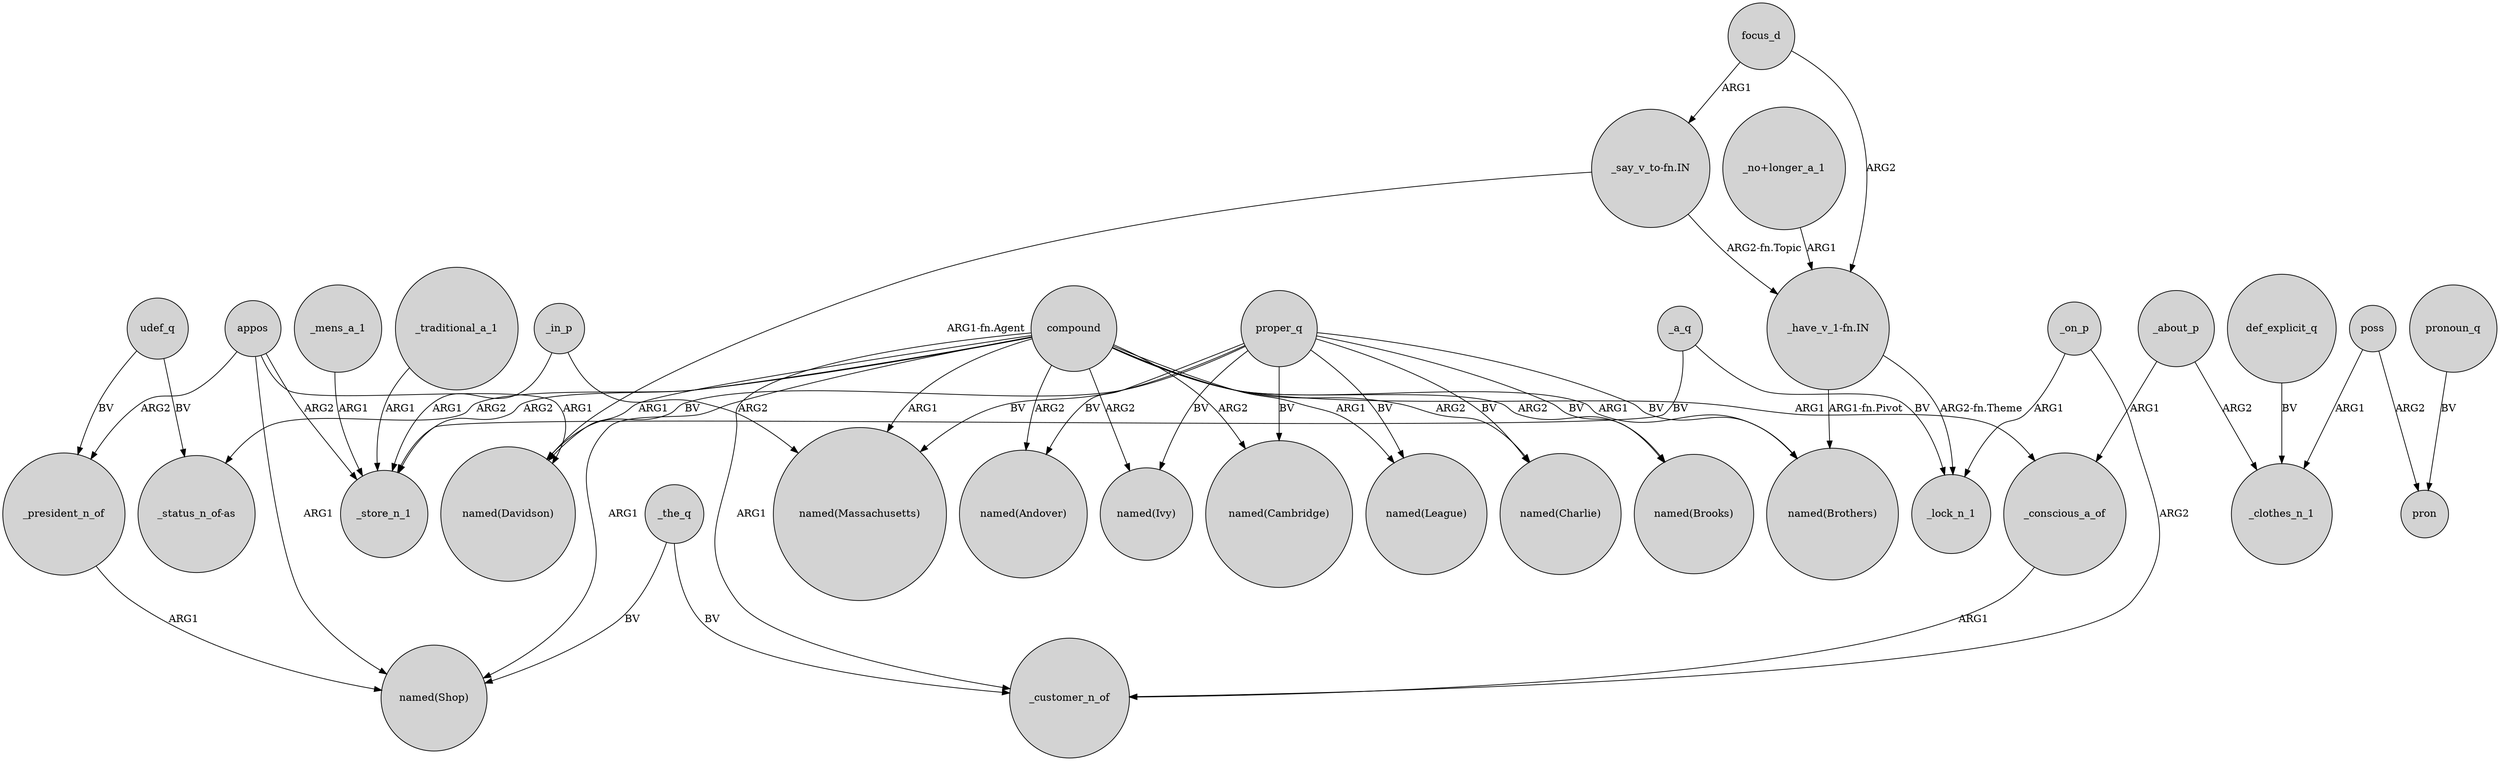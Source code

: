 digraph {
	node [shape=circle style=filled]
	appos -> "named(Shop)" [label=ARG1]
	_president_n_of -> "named(Shop)" [label=ARG1]
	_about_p -> _clothes_n_1 [label=ARG2]
	poss -> pron [label=ARG2]
	_a_q -> _store_n_1 [label=BV]
	proper_q -> "named(Brothers)" [label=BV]
	"_say_v_to-fn.IN" -> "named(Davidson)" [label="ARG1-fn.Agent"]
	focus_d -> "_have_v_1-fn.IN" [label=ARG2]
	compound -> "named(Andover)" [label=ARG2]
	_a_q -> _lock_n_1 [label=BV]
	compound -> "named(Charlie)" [label=ARG2]
	compound -> "named(Shop)" [label=ARG1]
	_mens_a_1 -> _store_n_1 [label=ARG1]
	_in_p -> "named(Massachusetts)" [label=ARG2]
	compound -> _customer_n_of [label=ARG1]
	appos -> "named(Davidson)" [label=ARG1]
	compound -> "_status_n_of-as" [label=ARG2]
	compound -> "named(Brothers)" [label=ARG1]
	_traditional_a_1 -> _store_n_1 [label=ARG1]
	_on_p -> _customer_n_of [label=ARG2]
	compound -> "named(Ivy)" [label=ARG2]
	appos -> _president_n_of [label=ARG2]
	_the_q -> _customer_n_of [label=BV]
	pronoun_q -> pron [label=BV]
	proper_q -> "named(Andover)" [label=BV]
	_conscious_a_of -> _customer_n_of [label=ARG1]
	proper_q -> "named(Cambridge)" [label=BV]
	compound -> _conscious_a_of [label=ARG1]
	udef_q -> _president_n_of [label=BV]
	_in_p -> _store_n_1 [label=ARG1]
	proper_q -> "named(League)" [label=BV]
	compound -> "named(Brooks)" [label=ARG2]
	"_no+longer_a_1" -> "_have_v_1-fn.IN" [label=ARG1]
	appos -> _store_n_1 [label=ARG2]
	_the_q -> "named(Shop)" [label=BV]
	udef_q -> "_status_n_of-as" [label=BV]
	"_have_v_1-fn.IN" -> "named(Brothers)" [label="ARG1-fn.Pivot"]
	proper_q -> "named(Ivy)" [label=BV]
	proper_q -> "named(Massachusetts)" [label=BV]
	"_say_v_to-fn.IN" -> "_have_v_1-fn.IN" [label="ARG2-fn.Topic"]
	poss -> _clothes_n_1 [label=ARG1]
	proper_q -> "named(Brooks)" [label=BV]
	compound -> _store_n_1 [label=ARG2]
	proper_q -> "named(Charlie)" [label=BV]
	compound -> "named(League)" [label=ARG1]
	def_explicit_q -> _clothes_n_1 [label=BV]
	proper_q -> "named(Davidson)" [label=BV]
	compound -> "named(Davidson)" [label=ARG1]
	compound -> "named(Massachusetts)" [label=ARG1]
	"_have_v_1-fn.IN" -> _lock_n_1 [label="ARG2-fn.Theme"]
	_about_p -> _conscious_a_of [label=ARG1]
	_on_p -> _lock_n_1 [label=ARG1]
	focus_d -> "_say_v_to-fn.IN" [label=ARG1]
	compound -> "named(Cambridge)" [label=ARG2]
}

